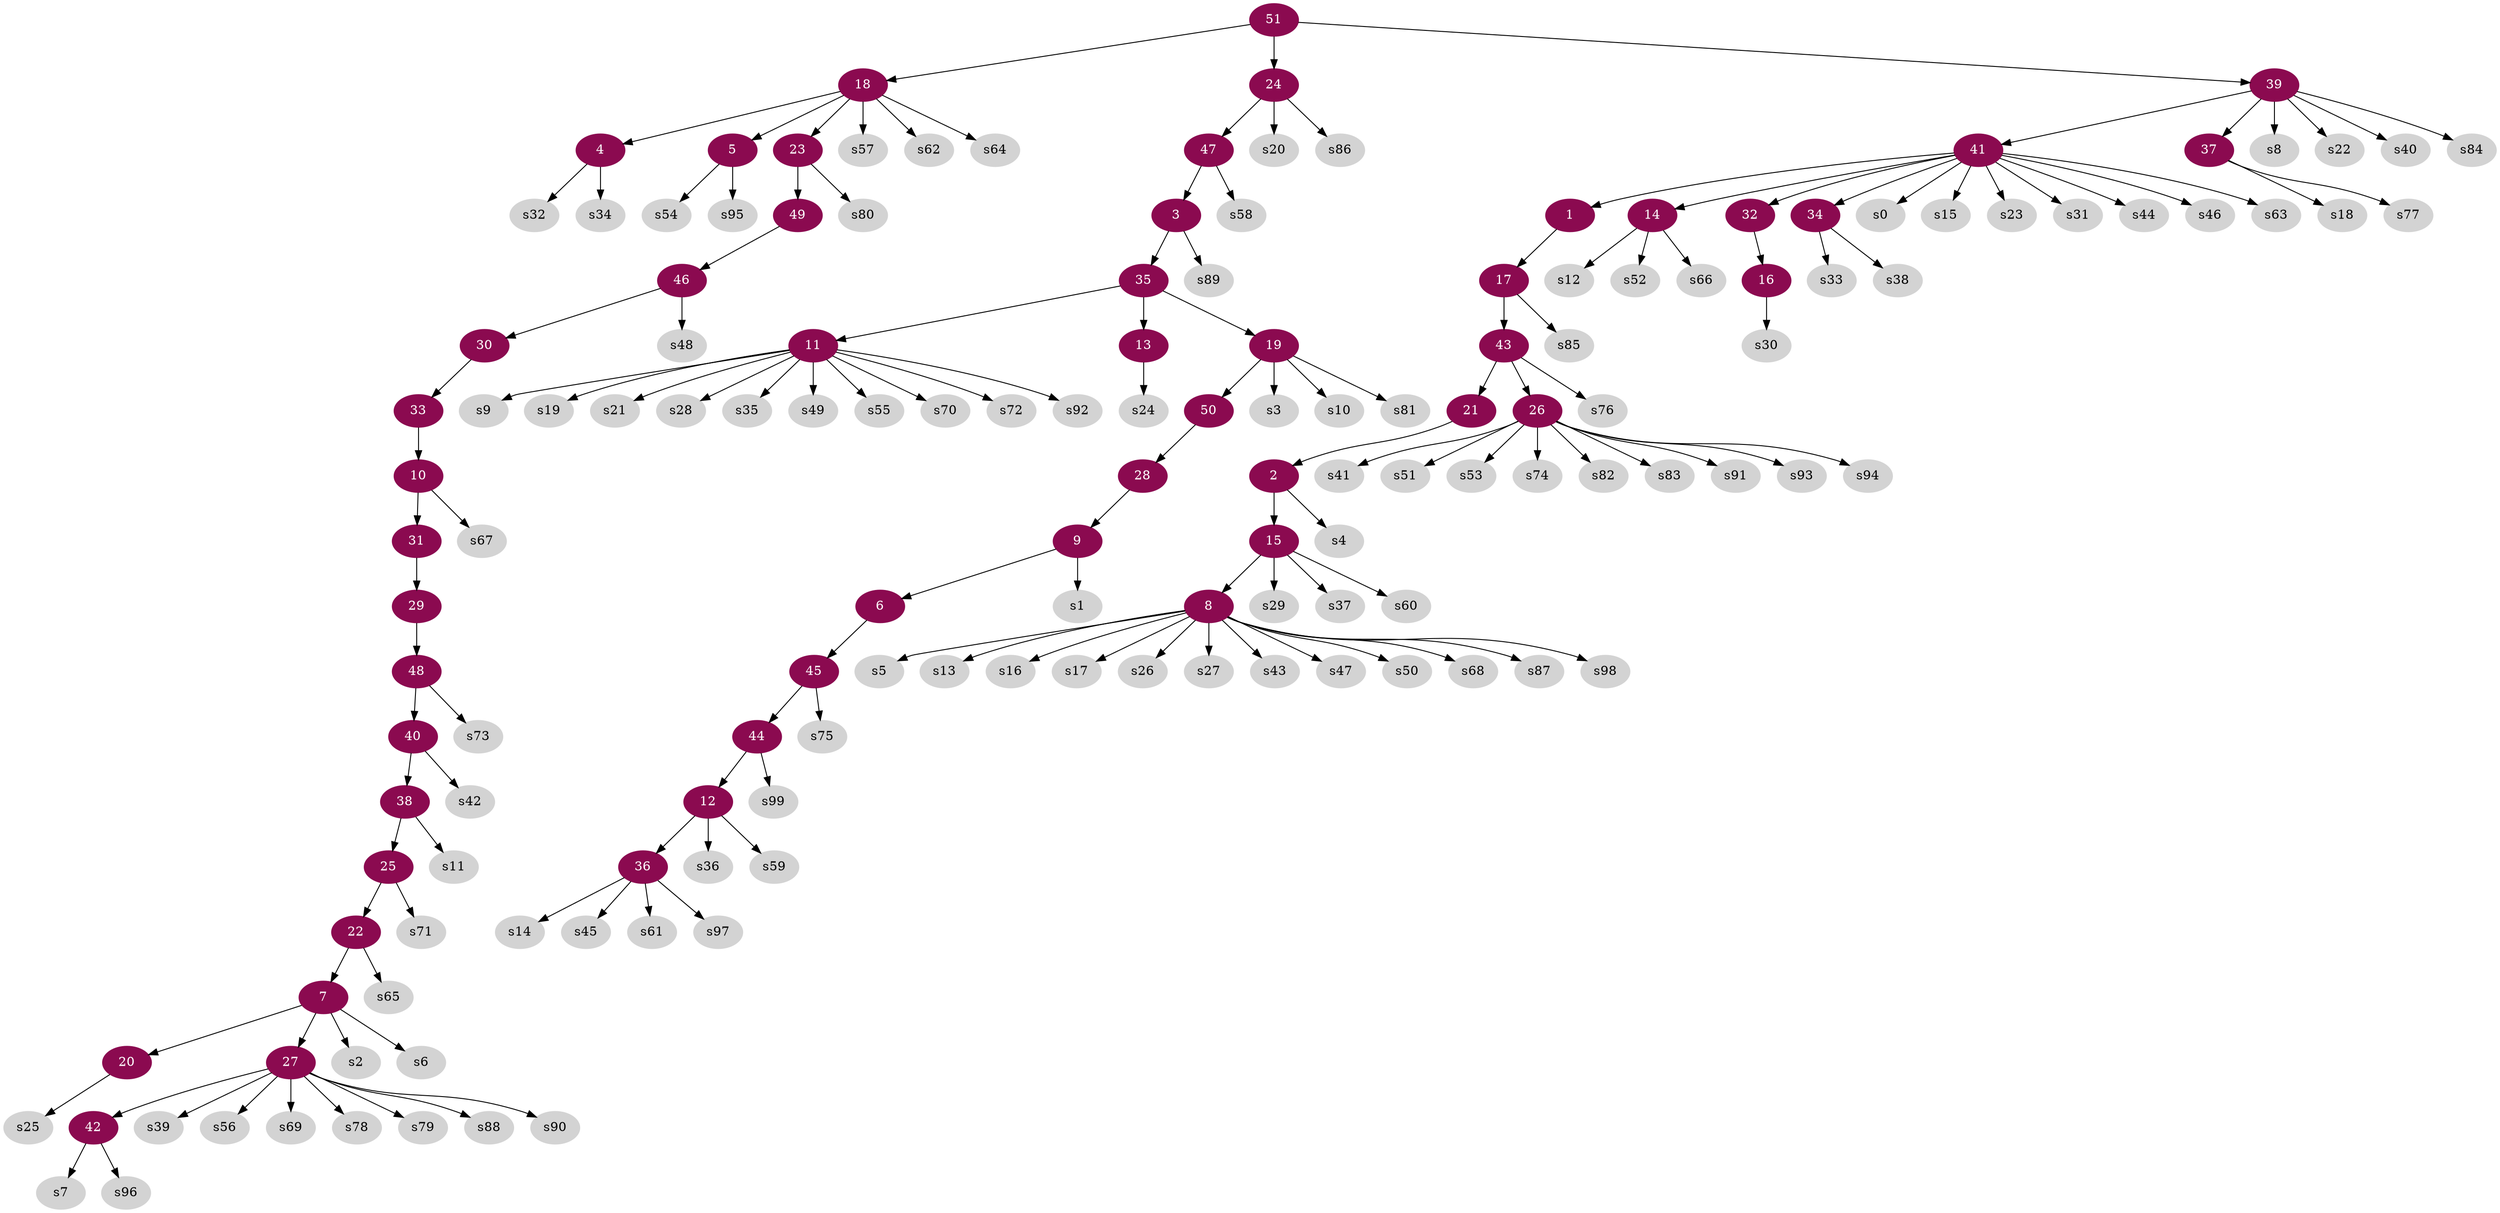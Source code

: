 digraph G {
node [color=deeppink4, style=filled, fontcolor=white];
41 -> 1;
21 -> 2;
47 -> 3;
18 -> 4;
18 -> 5;
9 -> 6;
22 -> 7;
15 -> 8;
28 -> 9;
33 -> 10;
35 -> 11;
44 -> 12;
35 -> 13;
41 -> 14;
2 -> 15;
32 -> 16;
1 -> 17;
51 -> 18;
35 -> 19;
7 -> 20;
43 -> 21;
25 -> 22;
18 -> 23;
51 -> 24;
38 -> 25;
43 -> 26;
7 -> 27;
50 -> 28;
31 -> 29;
46 -> 30;
10 -> 31;
41 -> 32;
30 -> 33;
41 -> 34;
3 -> 35;
12 -> 36;
39 -> 37;
40 -> 38;
51 -> 39;
48 -> 40;
39 -> 41;
27 -> 42;
17 -> 43;
45 -> 44;
6 -> 45;
49 -> 46;
24 -> 47;
29 -> 48;
23 -> 49;
19 -> 50;
node [color=lightgrey, style=filled, fontcolor=black];
2 -> s4;
3 -> s89;
4 -> s32;
4 -> s34;
5 -> s54;
5 -> s95;
7 -> s2;
7 -> s6;
8 -> s5;
8 -> s13;
8 -> s16;
8 -> s17;
8 -> s26;
8 -> s27;
8 -> s43;
8 -> s47;
8 -> s50;
8 -> s68;
8 -> s87;
8 -> s98;
9 -> s1;
10 -> s67;
11 -> s9;
11 -> s19;
11 -> s21;
11 -> s28;
11 -> s35;
11 -> s49;
11 -> s55;
11 -> s70;
11 -> s72;
11 -> s92;
12 -> s36;
12 -> s59;
13 -> s24;
14 -> s12;
14 -> s52;
14 -> s66;
15 -> s29;
15 -> s37;
15 -> s60;
16 -> s30;
17 -> s85;
18 -> s57;
18 -> s62;
18 -> s64;
19 -> s3;
19 -> s10;
19 -> s81;
20 -> s25;
22 -> s65;
23 -> s80;
24 -> s20;
24 -> s86;
25 -> s71;
26 -> s41;
26 -> s51;
26 -> s53;
26 -> s74;
26 -> s82;
26 -> s83;
26 -> s91;
26 -> s93;
26 -> s94;
27 -> s39;
27 -> s56;
27 -> s69;
27 -> s78;
27 -> s79;
27 -> s88;
27 -> s90;
34 -> s33;
34 -> s38;
36 -> s14;
36 -> s45;
36 -> s61;
36 -> s97;
37 -> s18;
37 -> s77;
38 -> s11;
39 -> s8;
39 -> s22;
39 -> s40;
39 -> s84;
40 -> s42;
41 -> s0;
41 -> s15;
41 -> s23;
41 -> s31;
41 -> s44;
41 -> s46;
41 -> s63;
42 -> s7;
42 -> s96;
43 -> s76;
44 -> s99;
45 -> s75;
46 -> s48;
47 -> s58;
48 -> s73;
}
